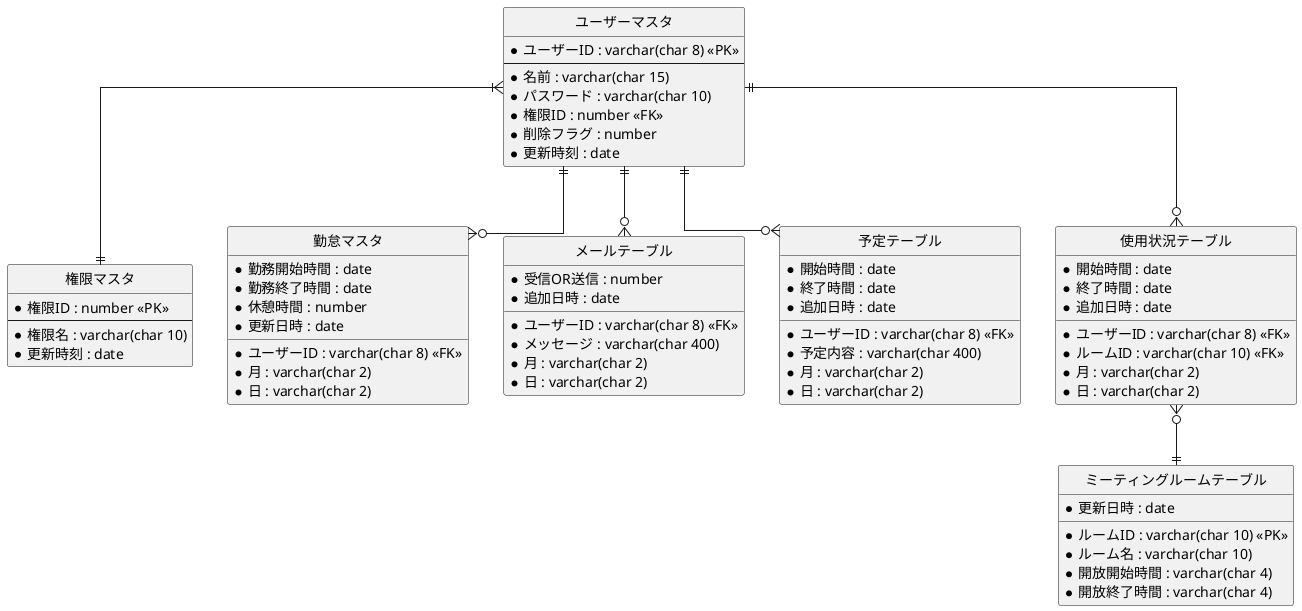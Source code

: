 @startuml

' hide the spot
hide circle

' avoid problems with angled crows feet
skinparam linetype ortho

entity "ユーザーマスタ" as user {
  *ユーザーID : varchar(char 8) <<PK>>
  --
  *名前 : varchar(char 15)
  *パスワード : varchar(char 10)
  *権限ID : number <<FK>>
  *削除フラグ : number
  *更新時刻 : date
}

entity "権限マスタ" as auth {
  *権限ID : number <<PK>> 
  --
  *権限名 : varchar(char 10)
  *更新時刻 : date
}

entity "勤怠マスタ" as attend {
  *ユーザーID : varchar(char 8) <<FK>>
  *勤務開始時間 : date
  *勤務終了時間 : date 
  *休憩時間 : number
  *月 : varchar(char 2) 
  *日 : varchar(char 2) 
  *更新日時 : date
}

entity "メールテーブル" as mail {
  *ユーザーID : varchar(char 8) <<FK>>
  *受信OR送信 : number
  *メッセージ : varchar(char 400)
  *月 : varchar(char 2) 
  *日 : varchar(char 2) 
  *追加日時 : date
}

entity "予定テーブル" as plan {
  *ユーザーID : varchar(char 8) <<FK>>
  *予定内容 : varchar(char 400)
  *開始時間 : date
  *終了時間 : date 
  *月 : varchar(char 2) 
  *日 : varchar(char 2) 
  *追加日時 : date
}

entity "ミーティングルームテーブル" as meeting {
  *ルームID : varchar(char 10) <<PK>>
  *ルーム名 : varchar(char 10) 
  *開放開始時間 : varchar(char 4)
  *開放終了時間 : varchar(char 4)
  *更新日時 : date
}

entity "使用状況テーブル" as use {
  *ユーザーID : varchar(char 8) <<FK>>
  *ルームID : varchar(char 10) <<FK>>
  *月 : varchar(char 2) 
  *日 : varchar(char 2) 
  *開始時間 : date
  *終了時間 : date 
  *追加日時 : date
}

user }|--|| auth
user ||--o{ attend
user ||--o{ mail
user ||--o{ plan
user ||--o{ use
use }o--|| meeting

@enduml